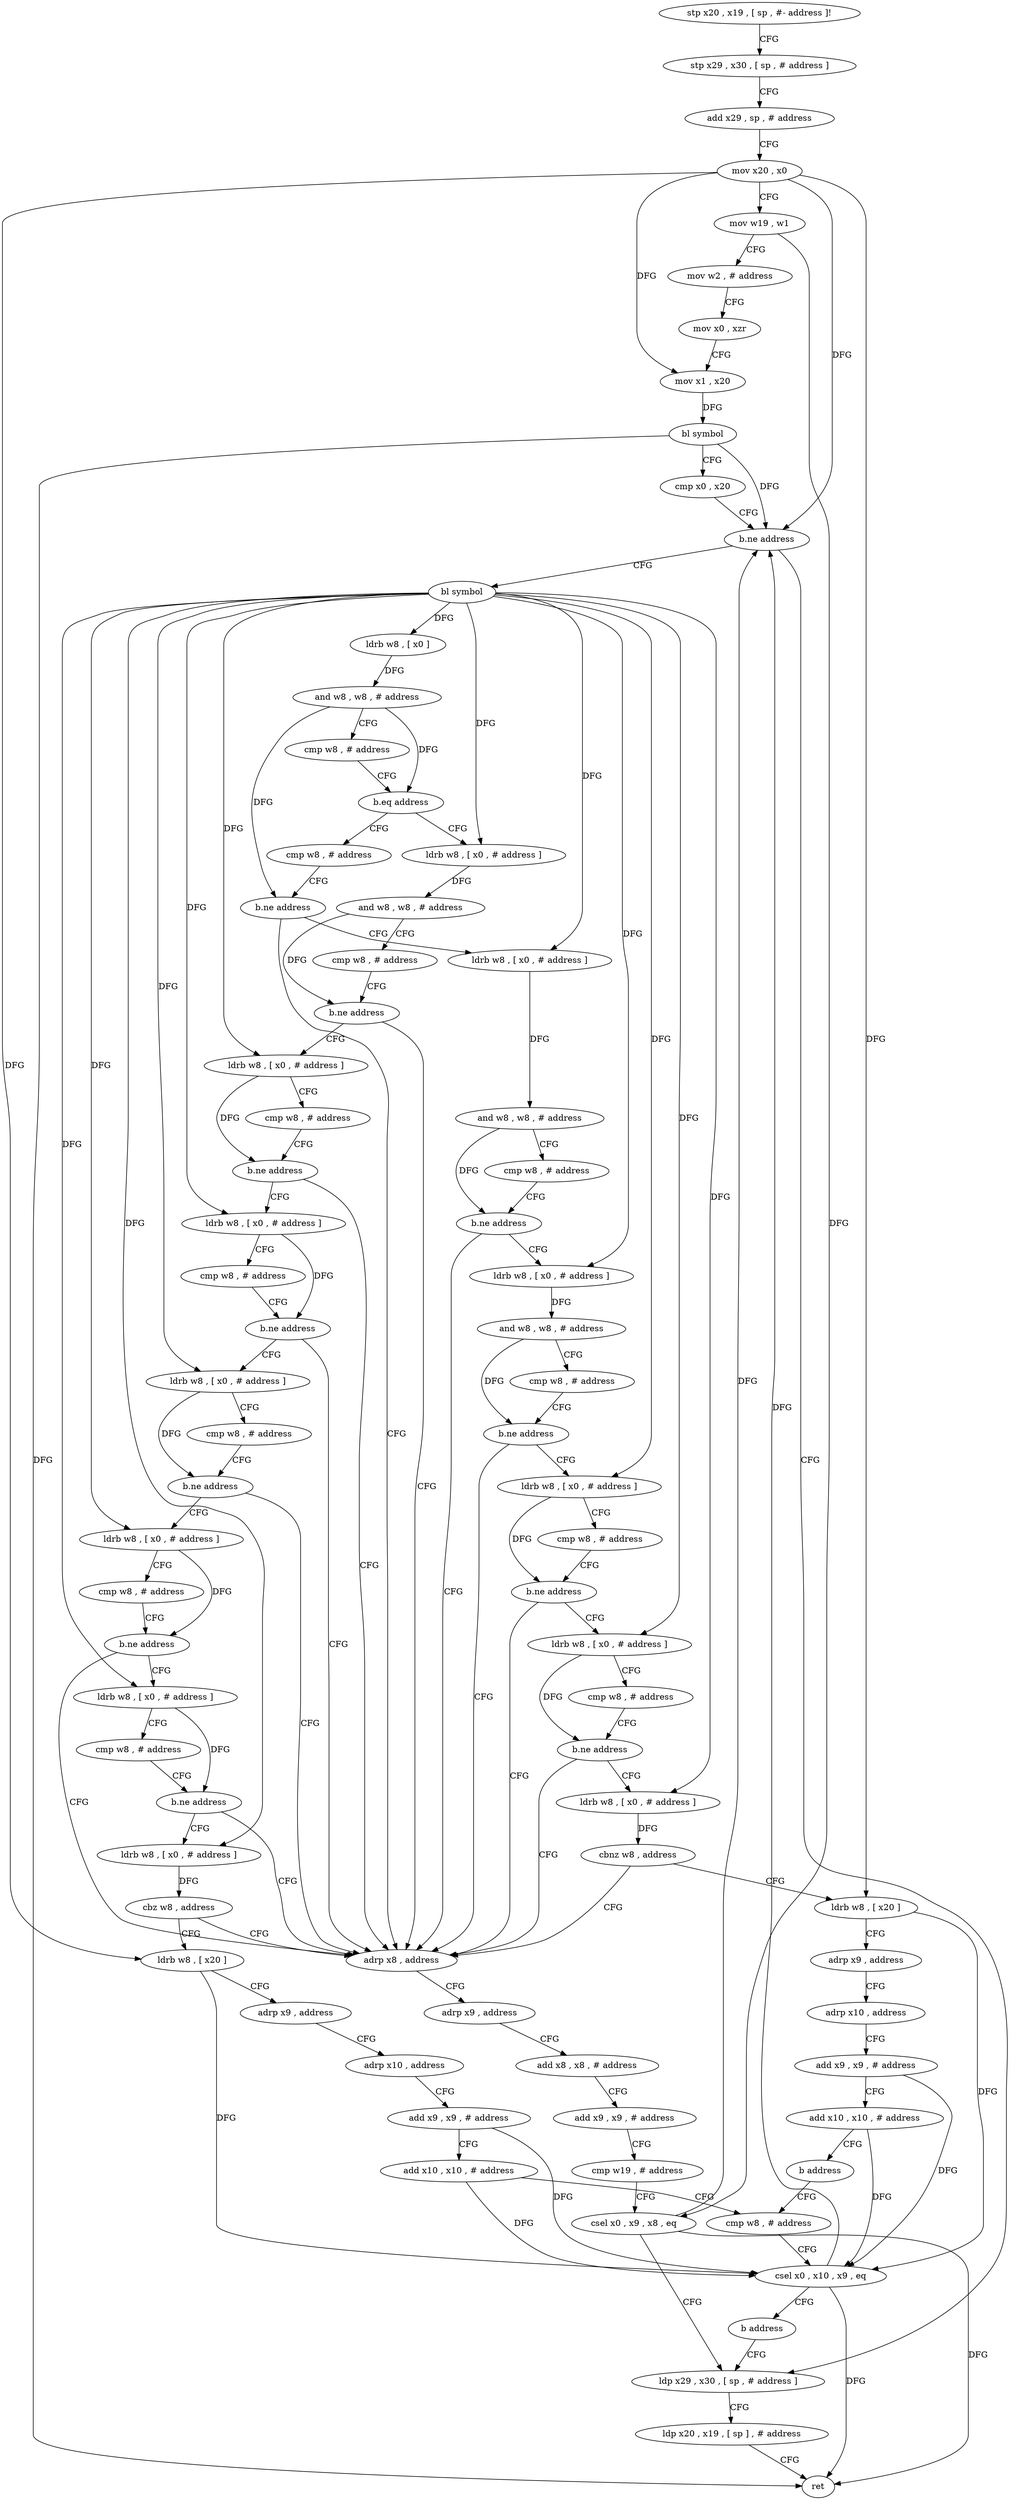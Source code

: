 digraph "func" {
"4212940" [label = "stp x20 , x19 , [ sp , #- address ]!" ]
"4212944" [label = "stp x29 , x30 , [ sp , # address ]" ]
"4212948" [label = "add x29 , sp , # address" ]
"4212952" [label = "mov x20 , x0" ]
"4212956" [label = "mov w19 , w1" ]
"4212960" [label = "mov w2 , # address" ]
"4212964" [label = "mov x0 , xzr" ]
"4212968" [label = "mov x1 , x20" ]
"4212972" [label = "bl symbol" ]
"4212976" [label = "cmp x0 , x20" ]
"4212980" [label = "b.ne address" ]
"4213208" [label = "ldp x29 , x30 , [ sp , # address ]" ]
"4212984" [label = "bl symbol" ]
"4213212" [label = "ldp x20 , x19 , [ sp ] , # address" ]
"4213216" [label = "ret" ]
"4212988" [label = "ldrb w8 , [ x0 ]" ]
"4212992" [label = "and w8 , w8 , # address" ]
"4212996" [label = "cmp w8 , # address" ]
"4213000" [label = "b.eq address" ]
"4213100" [label = "ldrb w8 , [ x0 , # address ]" ]
"4213004" [label = "cmp w8 , # address" ]
"4213104" [label = "and w8 , w8 , # address" ]
"4213108" [label = "cmp w8 , # address" ]
"4213112" [label = "b.ne address" ]
"4213184" [label = "adrp x8 , address" ]
"4213116" [label = "ldrb w8 , [ x0 , # address ]" ]
"4213008" [label = "b.ne address" ]
"4213012" [label = "ldrb w8 , [ x0 , # address ]" ]
"4213188" [label = "adrp x9 , address" ]
"4213192" [label = "add x8 , x8 , # address" ]
"4213196" [label = "add x9 , x9 , # address" ]
"4213200" [label = "cmp w19 , # address" ]
"4213204" [label = "csel x0 , x9 , x8 , eq" ]
"4213120" [label = "cmp w8 , # address" ]
"4213124" [label = "b.ne address" ]
"4213128" [label = "ldrb w8 , [ x0 , # address ]" ]
"4213016" [label = "and w8 , w8 , # address" ]
"4213020" [label = "cmp w8 , # address" ]
"4213024" [label = "b.ne address" ]
"4213028" [label = "ldrb w8 , [ x0 , # address ]" ]
"4213132" [label = "cmp w8 , # address" ]
"4213136" [label = "b.ne address" ]
"4213140" [label = "ldrb w8 , [ x0 , # address ]" ]
"4213032" [label = "and w8 , w8 , # address" ]
"4213036" [label = "cmp w8 , # address" ]
"4213040" [label = "b.ne address" ]
"4213044" [label = "ldrb w8 , [ x0 , # address ]" ]
"4213144" [label = "cmp w8 , # address" ]
"4213148" [label = "b.ne address" ]
"4213152" [label = "ldrb w8 , [ x0 , # address ]" ]
"4213048" [label = "cmp w8 , # address" ]
"4213052" [label = "b.ne address" ]
"4213056" [label = "ldrb w8 , [ x0 , # address ]" ]
"4213156" [label = "cmp w8 , # address" ]
"4213160" [label = "b.ne address" ]
"4213164" [label = "ldrb w8 , [ x0 , # address ]" ]
"4213060" [label = "cmp w8 , # address" ]
"4213064" [label = "b.ne address" ]
"4213068" [label = "ldrb w8 , [ x0 , # address ]" ]
"4213168" [label = "cmp w8 , # address" ]
"4213172" [label = "b.ne address" ]
"4213176" [label = "ldrb w8 , [ x0 , # address ]" ]
"4213072" [label = "cbnz w8 , address" ]
"4213076" [label = "ldrb w8 , [ x20 ]" ]
"4213180" [label = "cbz w8 , address" ]
"4213220" [label = "ldrb w8 , [ x20 ]" ]
"4213080" [label = "adrp x9 , address" ]
"4213084" [label = "adrp x10 , address" ]
"4213088" [label = "add x9 , x9 , # address" ]
"4213092" [label = "add x10 , x10 , # address" ]
"4213096" [label = "b address" ]
"4213240" [label = "cmp w8 , # address" ]
"4213224" [label = "adrp x9 , address" ]
"4213228" [label = "adrp x10 , address" ]
"4213232" [label = "add x9 , x9 , # address" ]
"4213236" [label = "add x10 , x10 , # address" ]
"4213244" [label = "csel x0 , x10 , x9 , eq" ]
"4213248" [label = "b address" ]
"4212940" -> "4212944" [ label = "CFG" ]
"4212944" -> "4212948" [ label = "CFG" ]
"4212948" -> "4212952" [ label = "CFG" ]
"4212952" -> "4212956" [ label = "CFG" ]
"4212952" -> "4212968" [ label = "DFG" ]
"4212952" -> "4212980" [ label = "DFG" ]
"4212952" -> "4213076" [ label = "DFG" ]
"4212952" -> "4213220" [ label = "DFG" ]
"4212956" -> "4212960" [ label = "CFG" ]
"4212956" -> "4213204" [ label = "DFG" ]
"4212960" -> "4212964" [ label = "CFG" ]
"4212964" -> "4212968" [ label = "CFG" ]
"4212968" -> "4212972" [ label = "DFG" ]
"4212972" -> "4212976" [ label = "CFG" ]
"4212972" -> "4212980" [ label = "DFG" ]
"4212972" -> "4213216" [ label = "DFG" ]
"4212976" -> "4212980" [ label = "CFG" ]
"4212980" -> "4213208" [ label = "CFG" ]
"4212980" -> "4212984" [ label = "CFG" ]
"4213208" -> "4213212" [ label = "CFG" ]
"4212984" -> "4212988" [ label = "DFG" ]
"4212984" -> "4213100" [ label = "DFG" ]
"4212984" -> "4213116" [ label = "DFG" ]
"4212984" -> "4213012" [ label = "DFG" ]
"4212984" -> "4213128" [ label = "DFG" ]
"4212984" -> "4213028" [ label = "DFG" ]
"4212984" -> "4213140" [ label = "DFG" ]
"4212984" -> "4213044" [ label = "DFG" ]
"4212984" -> "4213152" [ label = "DFG" ]
"4212984" -> "4213056" [ label = "DFG" ]
"4212984" -> "4213164" [ label = "DFG" ]
"4212984" -> "4213068" [ label = "DFG" ]
"4212984" -> "4213176" [ label = "DFG" ]
"4213212" -> "4213216" [ label = "CFG" ]
"4212988" -> "4212992" [ label = "DFG" ]
"4212992" -> "4212996" [ label = "CFG" ]
"4212992" -> "4213000" [ label = "DFG" ]
"4212992" -> "4213008" [ label = "DFG" ]
"4212996" -> "4213000" [ label = "CFG" ]
"4213000" -> "4213100" [ label = "CFG" ]
"4213000" -> "4213004" [ label = "CFG" ]
"4213100" -> "4213104" [ label = "DFG" ]
"4213004" -> "4213008" [ label = "CFG" ]
"4213104" -> "4213108" [ label = "CFG" ]
"4213104" -> "4213112" [ label = "DFG" ]
"4213108" -> "4213112" [ label = "CFG" ]
"4213112" -> "4213184" [ label = "CFG" ]
"4213112" -> "4213116" [ label = "CFG" ]
"4213184" -> "4213188" [ label = "CFG" ]
"4213116" -> "4213120" [ label = "CFG" ]
"4213116" -> "4213124" [ label = "DFG" ]
"4213008" -> "4213184" [ label = "CFG" ]
"4213008" -> "4213012" [ label = "CFG" ]
"4213012" -> "4213016" [ label = "DFG" ]
"4213188" -> "4213192" [ label = "CFG" ]
"4213192" -> "4213196" [ label = "CFG" ]
"4213196" -> "4213200" [ label = "CFG" ]
"4213200" -> "4213204" [ label = "CFG" ]
"4213204" -> "4213208" [ label = "CFG" ]
"4213204" -> "4212980" [ label = "DFG" ]
"4213204" -> "4213216" [ label = "DFG" ]
"4213120" -> "4213124" [ label = "CFG" ]
"4213124" -> "4213184" [ label = "CFG" ]
"4213124" -> "4213128" [ label = "CFG" ]
"4213128" -> "4213132" [ label = "CFG" ]
"4213128" -> "4213136" [ label = "DFG" ]
"4213016" -> "4213020" [ label = "CFG" ]
"4213016" -> "4213024" [ label = "DFG" ]
"4213020" -> "4213024" [ label = "CFG" ]
"4213024" -> "4213184" [ label = "CFG" ]
"4213024" -> "4213028" [ label = "CFG" ]
"4213028" -> "4213032" [ label = "DFG" ]
"4213132" -> "4213136" [ label = "CFG" ]
"4213136" -> "4213184" [ label = "CFG" ]
"4213136" -> "4213140" [ label = "CFG" ]
"4213140" -> "4213144" [ label = "CFG" ]
"4213140" -> "4213148" [ label = "DFG" ]
"4213032" -> "4213036" [ label = "CFG" ]
"4213032" -> "4213040" [ label = "DFG" ]
"4213036" -> "4213040" [ label = "CFG" ]
"4213040" -> "4213184" [ label = "CFG" ]
"4213040" -> "4213044" [ label = "CFG" ]
"4213044" -> "4213048" [ label = "CFG" ]
"4213044" -> "4213052" [ label = "DFG" ]
"4213144" -> "4213148" [ label = "CFG" ]
"4213148" -> "4213184" [ label = "CFG" ]
"4213148" -> "4213152" [ label = "CFG" ]
"4213152" -> "4213156" [ label = "CFG" ]
"4213152" -> "4213160" [ label = "DFG" ]
"4213048" -> "4213052" [ label = "CFG" ]
"4213052" -> "4213184" [ label = "CFG" ]
"4213052" -> "4213056" [ label = "CFG" ]
"4213056" -> "4213060" [ label = "CFG" ]
"4213056" -> "4213064" [ label = "DFG" ]
"4213156" -> "4213160" [ label = "CFG" ]
"4213160" -> "4213184" [ label = "CFG" ]
"4213160" -> "4213164" [ label = "CFG" ]
"4213164" -> "4213168" [ label = "CFG" ]
"4213164" -> "4213172" [ label = "DFG" ]
"4213060" -> "4213064" [ label = "CFG" ]
"4213064" -> "4213184" [ label = "CFG" ]
"4213064" -> "4213068" [ label = "CFG" ]
"4213068" -> "4213072" [ label = "DFG" ]
"4213168" -> "4213172" [ label = "CFG" ]
"4213172" -> "4213184" [ label = "CFG" ]
"4213172" -> "4213176" [ label = "CFG" ]
"4213176" -> "4213180" [ label = "DFG" ]
"4213072" -> "4213184" [ label = "CFG" ]
"4213072" -> "4213076" [ label = "CFG" ]
"4213076" -> "4213080" [ label = "CFG" ]
"4213076" -> "4213244" [ label = "DFG" ]
"4213180" -> "4213220" [ label = "CFG" ]
"4213180" -> "4213184" [ label = "CFG" ]
"4213220" -> "4213224" [ label = "CFG" ]
"4213220" -> "4213244" [ label = "DFG" ]
"4213080" -> "4213084" [ label = "CFG" ]
"4213084" -> "4213088" [ label = "CFG" ]
"4213088" -> "4213092" [ label = "CFG" ]
"4213088" -> "4213244" [ label = "DFG" ]
"4213092" -> "4213096" [ label = "CFG" ]
"4213092" -> "4213244" [ label = "DFG" ]
"4213096" -> "4213240" [ label = "CFG" ]
"4213240" -> "4213244" [ label = "CFG" ]
"4213224" -> "4213228" [ label = "CFG" ]
"4213228" -> "4213232" [ label = "CFG" ]
"4213232" -> "4213236" [ label = "CFG" ]
"4213232" -> "4213244" [ label = "DFG" ]
"4213236" -> "4213240" [ label = "CFG" ]
"4213236" -> "4213244" [ label = "DFG" ]
"4213244" -> "4213248" [ label = "CFG" ]
"4213244" -> "4212980" [ label = "DFG" ]
"4213244" -> "4213216" [ label = "DFG" ]
"4213248" -> "4213208" [ label = "CFG" ]
}
